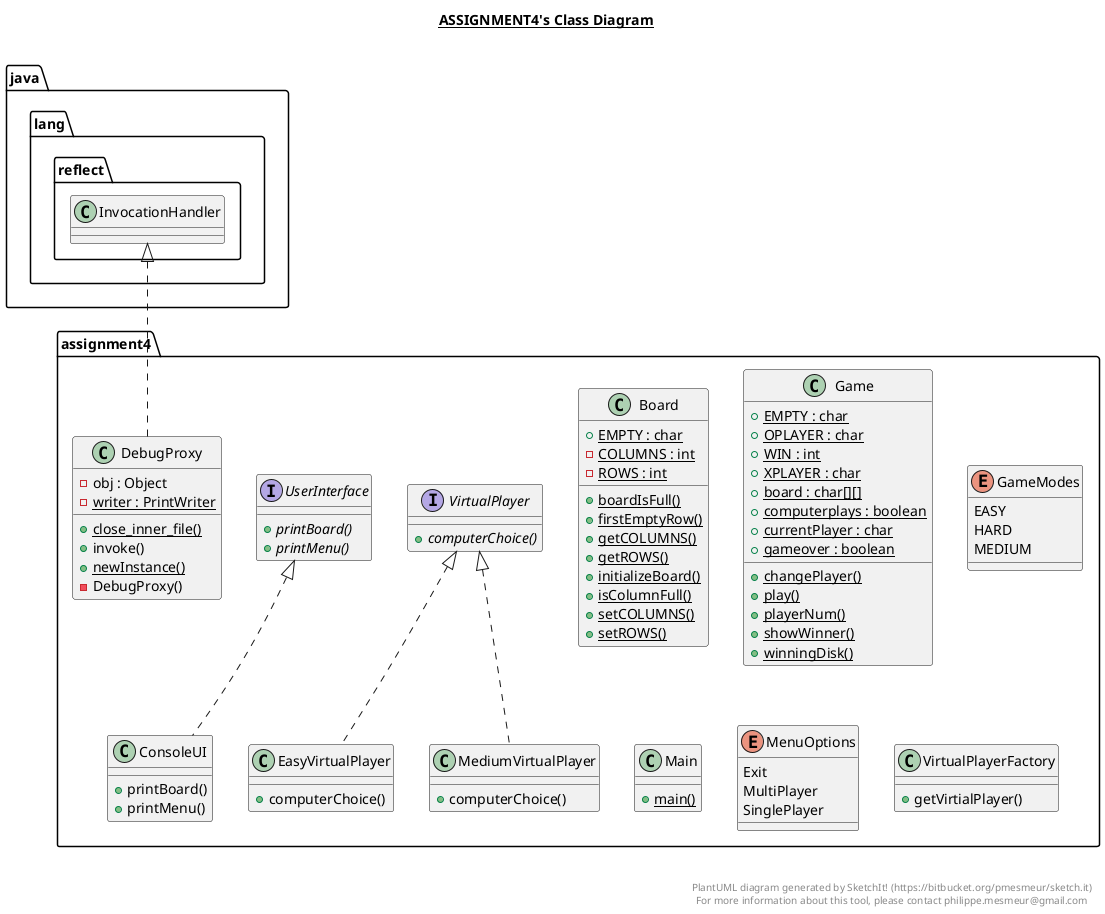 @startuml

title __ASSIGNMENT4's Class Diagram__\n

  namespace assignment4 {
    class assignment4.Board {
        {static} + EMPTY : char
        {static} - COLUMNS : int
        {static} - ROWS : int
        {static} + boardIsFull()
        {static} + firstEmptyRow()
        {static} + getCOLUMNS()
        {static} + getROWS()
        {static} + initializeBoard()
        {static} + isColumnFull()
        {static} + setCOLUMNS()
        {static} + setROWS()
    }
  }
  

  namespace assignment4 {
    class assignment4.ConsoleUI {
        + printBoard()
        + printMenu()
    }
  }
  

  namespace assignment4 {
    class assignment4.DebugProxy {
        - obj : Object
        {static} - writer : PrintWriter
        {static} + close_inner_file()
        + invoke()
        {static} + newInstance()
        - DebugProxy()
    }
  }
  

  namespace assignment4 {
    class assignment4.EasyVirtualPlayer {
        + computerChoice()
    }
  }
  

  namespace assignment4 {
    class assignment4.Game {
        {static} + EMPTY : char
        {static} + OPLAYER : char
        {static} + WIN : int
        {static} + XPLAYER : char
        {static} + board : char[][]
        {static} + computerplays : boolean
        {static} + currentPlayer : char
        {static} + gameover : boolean
        {static} + changePlayer()
        {static} + play()
        {static} + playerNum()
        {static} + showWinner()
        {static} + winningDisk()
    }
  }
  

  namespace assignment4 {
    enum GameModes {
      EASY
      HARD
      MEDIUM
    }
  }
  

  namespace assignment4 {
    class assignment4.Main {
        {static} + main()
    }
  }
  

  namespace assignment4 {
    class assignment4.MediumVirtualPlayer {
        + computerChoice()
    }
  }
  

  namespace assignment4 {
    enum MenuOptions {
      Exit
      MultiPlayer
      SinglePlayer
    }
  }
  

  namespace assignment4 {
    interface assignment4.UserInterface {
        {abstract} + printBoard()
        {abstract} + printMenu()
    }
  }
  

  namespace assignment4 {
    interface assignment4.VirtualPlayer {
        {abstract} + computerChoice()
    }
  }
  

  namespace assignment4 {
    class assignment4.VirtualPlayerFactory {
        + getVirtialPlayer()
    }
  }
  

  assignment4.ConsoleUI .up.|> assignment4.UserInterface
  assignment4.DebugProxy .up.|> java.lang.reflect.InvocationHandler
  assignment4.EasyVirtualPlayer .up.|> assignment4.VirtualPlayer
  assignment4.MediumVirtualPlayer .up.|> assignment4.VirtualPlayer


right footer


PlantUML diagram generated by SketchIt! (https://bitbucket.org/pmesmeur/sketch.it)
For more information about this tool, please contact philippe.mesmeur@gmail.com
endfooter

@enduml
